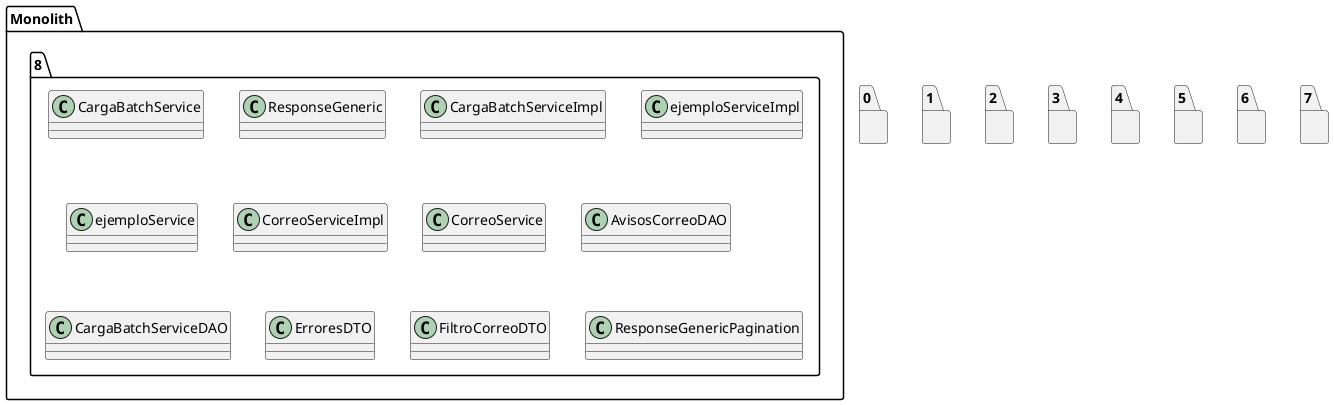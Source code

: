 @startuml
package "Monolith" {
package "8"{
class CargaBatchService
class ResponseGeneric
class CargaBatchServiceImpl
class ejemploServiceImpl
class ejemploService
class CorreoServiceImpl
class CorreoService
class AvisosCorreoDAO
class CargaBatchServiceDAO
class ErroresDTO
class FiltroCorreoDTO
class ResponseGenericPagination
}
}
package "0"{
}
package "1"{
}
package "2"{
}
package "3"{
}
package "4"{
}
package "5"{
}
package "6"{
}
package "7"{
}
@enduml